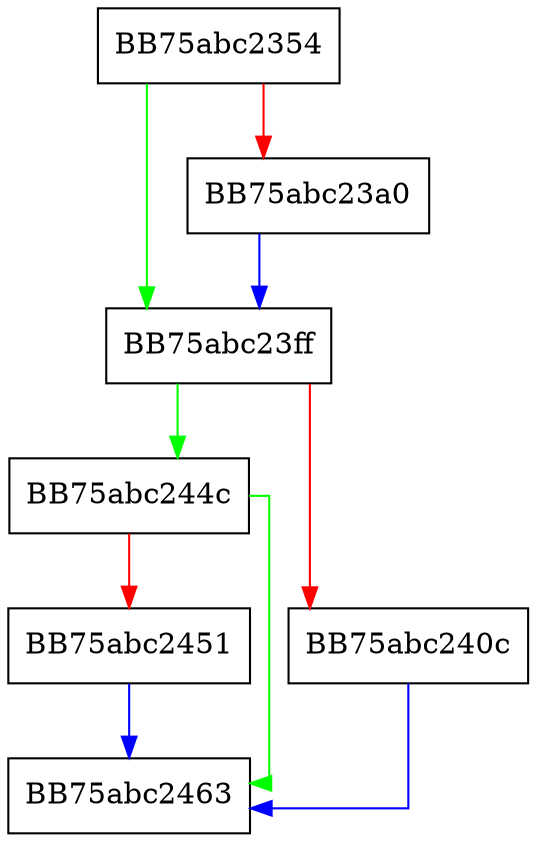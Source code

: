 digraph eIL_rcr16f {
  node [shape="box"];
  graph [splines=ortho];
  BB75abc2354 -> BB75abc23ff [color="green"];
  BB75abc2354 -> BB75abc23a0 [color="red"];
  BB75abc23a0 -> BB75abc23ff [color="blue"];
  BB75abc23ff -> BB75abc244c [color="green"];
  BB75abc23ff -> BB75abc240c [color="red"];
  BB75abc240c -> BB75abc2463 [color="blue"];
  BB75abc244c -> BB75abc2463 [color="green"];
  BB75abc244c -> BB75abc2451 [color="red"];
  BB75abc2451 -> BB75abc2463 [color="blue"];
}